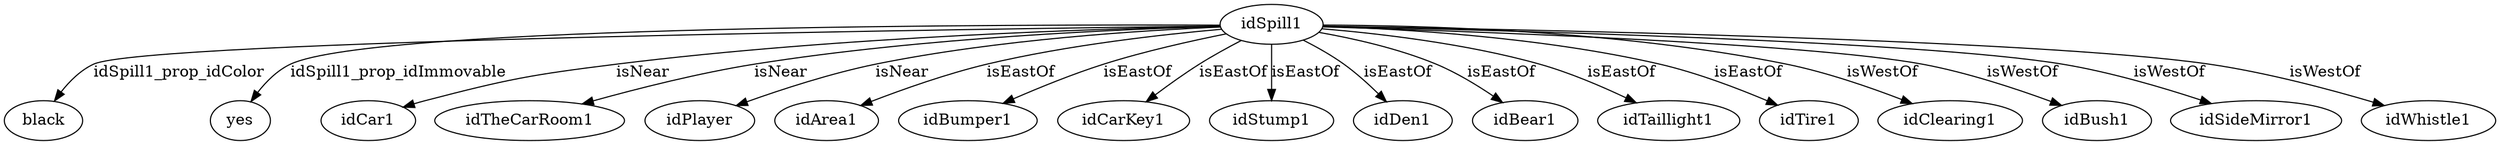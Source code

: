 strict digraph  {
idSpill1 [node_type=entity_node];
black [node_type=property_node];
yes [node_type=property_node];
idCar1 [node_type=entity_node];
idTheCarRoom1 [node_type=entity_node];
idPlayer [node_type=entity_node];
idArea1 [node_type=entity_node];
idBumper1 [node_type=entity_node];
idCarKey1 [node_type=entity_node];
idStump1 [node_type=entity_node];
idDen1 [node_type=entity_node];
idBear1 [node_type=entity_node];
idTaillight1 [node_type=entity_node];
idTire1 [node_type=entity_node];
idClearing1 [node_type=entity_node];
idBush1 [node_type=entity_node];
idSideMirror1 [node_type=entity_node];
idWhistle1 [node_type=entity_node];
idSpill1 -> black  [edge_type=property, label=idSpill1_prop_idColor];
idSpill1 -> yes  [edge_type=property, label=idSpill1_prop_idImmovable];
idSpill1 -> idCar1  [edge_type=relationship, label=isNear];
idSpill1 -> idTheCarRoom1  [edge_type=relationship, label=isNear];
idSpill1 -> idPlayer  [edge_type=relationship, label=isNear];
idSpill1 -> idArea1  [edge_type=relationship, label=isEastOf];
idSpill1 -> idBumper1  [edge_type=relationship, label=isEastOf];
idSpill1 -> idCarKey1  [edge_type=relationship, label=isEastOf];
idSpill1 -> idStump1  [edge_type=relationship, label=isEastOf];
idSpill1 -> idDen1  [edge_type=relationship, label=isEastOf];
idSpill1 -> idBear1  [edge_type=relationship, label=isEastOf];
idSpill1 -> idTaillight1  [edge_type=relationship, label=isEastOf];
idSpill1 -> idTire1  [edge_type=relationship, label=isEastOf];
idSpill1 -> idClearing1  [edge_type=relationship, label=isWestOf];
idSpill1 -> idBush1  [edge_type=relationship, label=isWestOf];
idSpill1 -> idSideMirror1  [edge_type=relationship, label=isWestOf];
idSpill1 -> idWhistle1  [edge_type=relationship, label=isWestOf];
}
